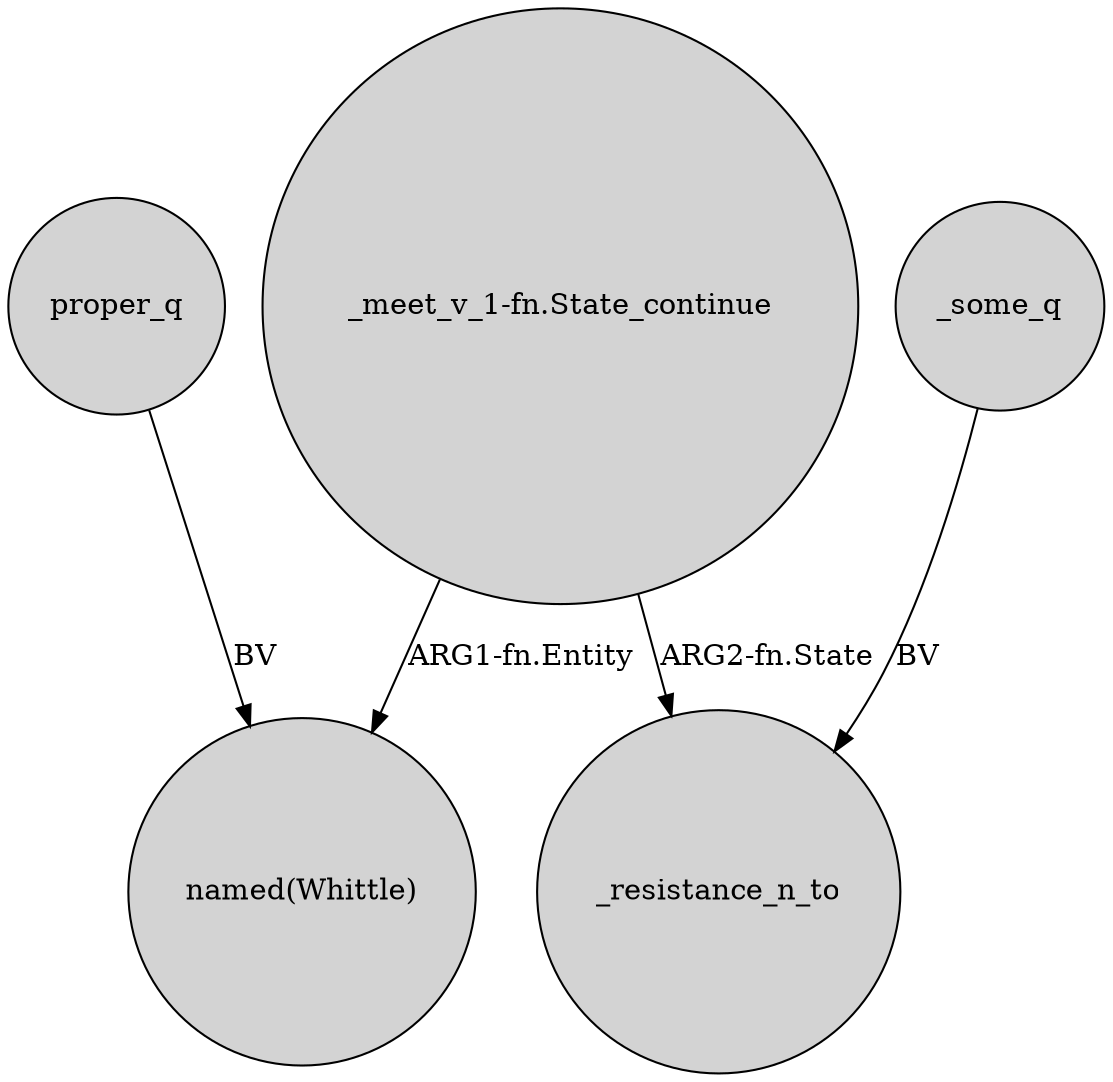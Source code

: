 digraph {
	node [shape=circle style=filled]
	"_meet_v_1-fn.State_continue" -> "named(Whittle)" [label="ARG1-fn.Entity"]
	"_meet_v_1-fn.State_continue" -> _resistance_n_to [label="ARG2-fn.State"]
	proper_q -> "named(Whittle)" [label=BV]
	_some_q -> _resistance_n_to [label=BV]
}
